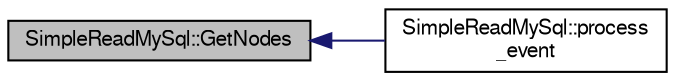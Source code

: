 digraph "SimpleReadMySql::GetNodes"
{
  bgcolor="transparent";
  edge [fontname="FreeSans",fontsize="10",labelfontname="FreeSans",labelfontsize="10"];
  node [fontname="FreeSans",fontsize="10",shape=record];
  rankdir="LR";
  Node1 [label="SimpleReadMySql::GetNodes",height=0.2,width=0.4,color="black", fillcolor="grey75", style="filled" fontcolor="black"];
  Node1 -> Node2 [dir="back",color="midnightblue",fontsize="10",style="solid",fontname="FreeSans"];
  Node2 [label="SimpleReadMySql::process\l_event",height=0.2,width=0.4,color="black",URL="$d0/d68/classSimpleReadMySql.html#a80b8383438a4d0c279abec571ba39f84"];
}
